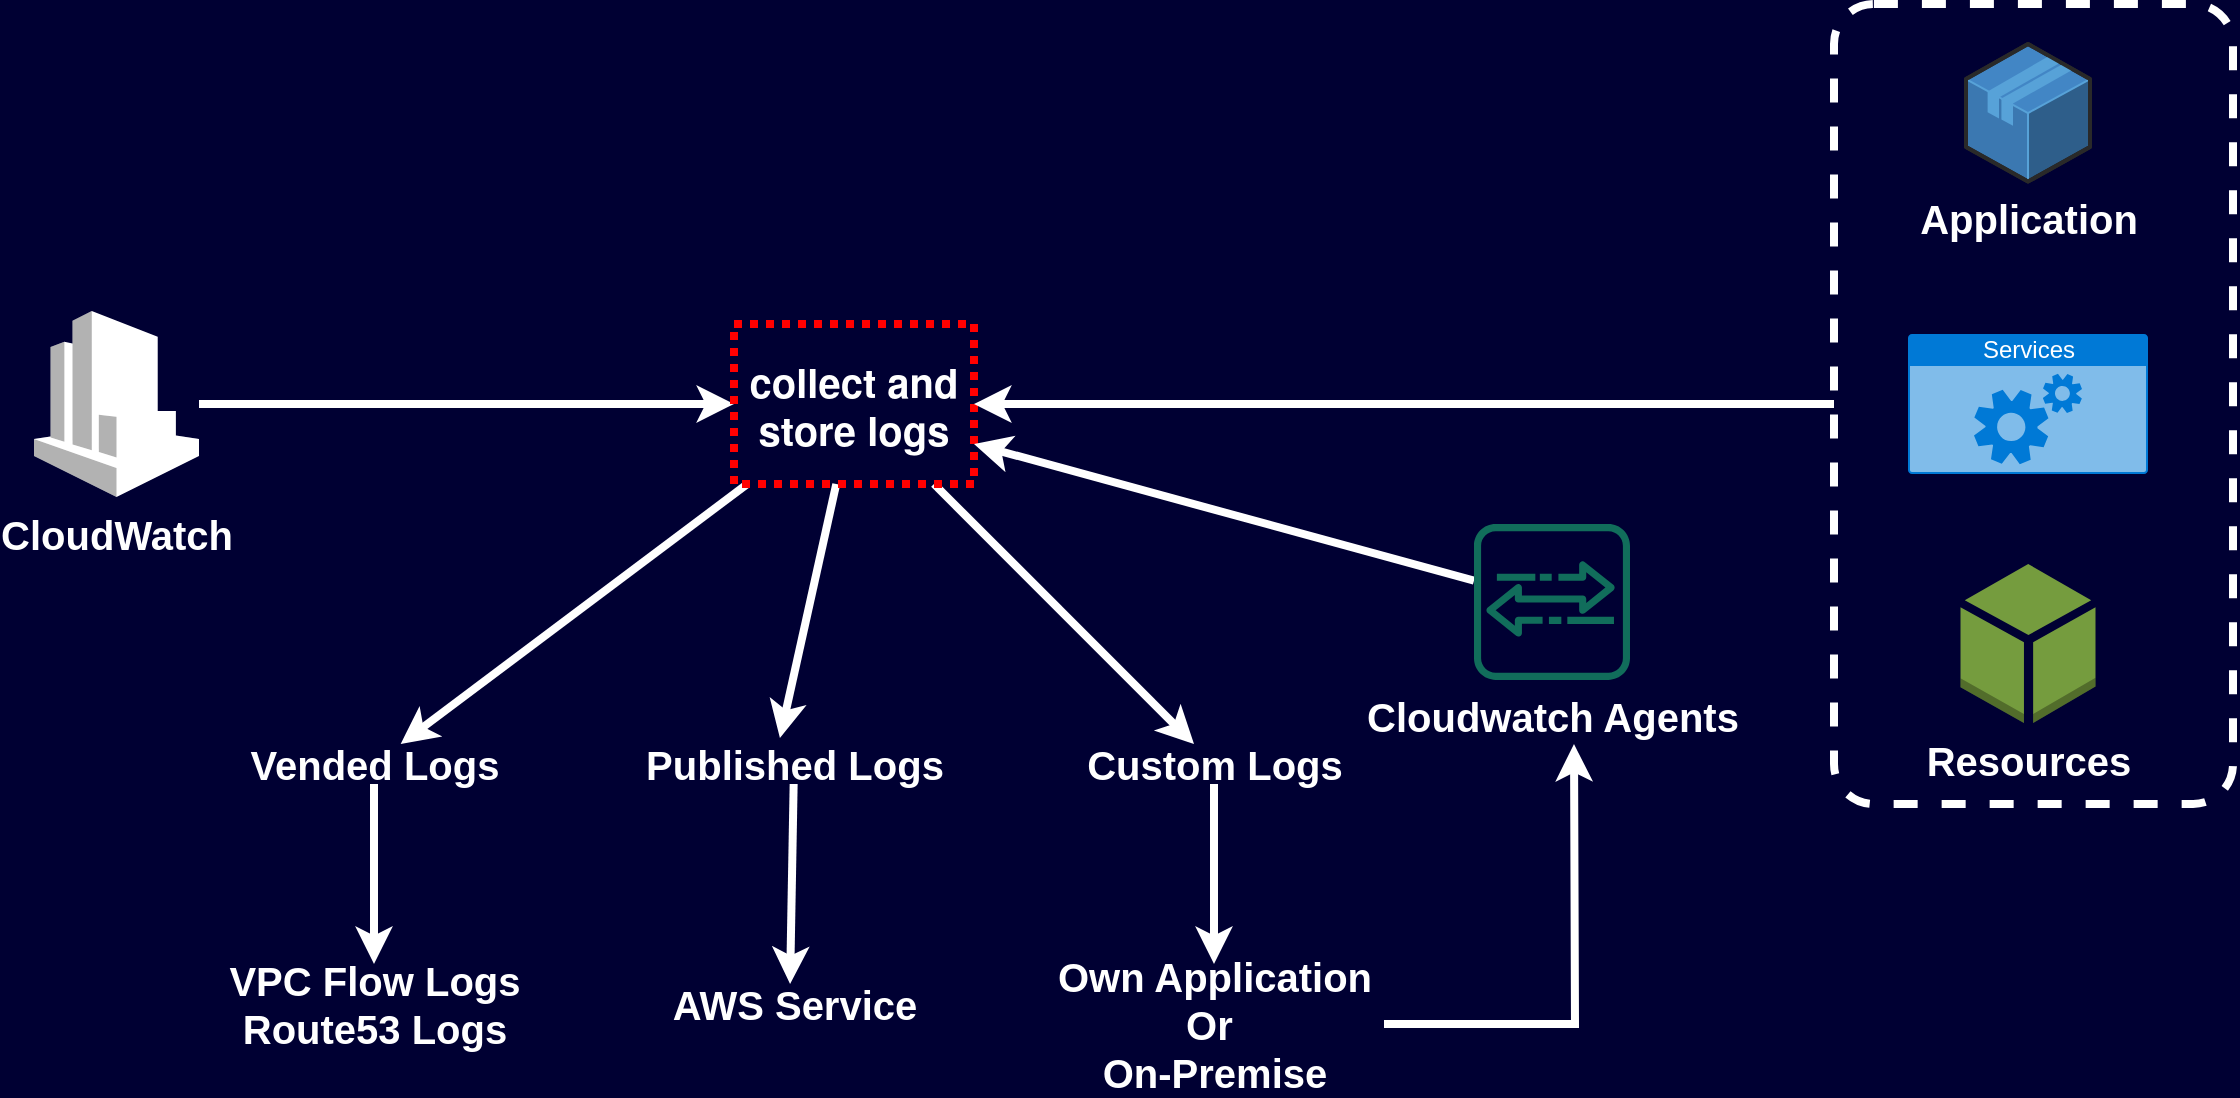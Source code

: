 <mxfile version="13.4.5" type="device"><diagram id="jFxtCewlWtaEEZhuQXZB" name="Page-1"><mxGraphModel dx="2007" dy="480" grid="1" gridSize="10" guides="1" tooltips="1" connect="1" arrows="1" fold="1" page="1" pageScale="1" pageWidth="1169" pageHeight="827" background="#000033" math="0" shadow="0"><root><mxCell id="0"/><mxCell id="1" parent="0"/><mxCell id="_i7c3uUwB3T-tSkqye8l-33" style="edgeStyle=none;rounded=0;orthogonalLoop=1;jettySize=auto;html=1;strokeColor=#FFFFFF;strokeWidth=4;" edge="1" parent="1" source="_i7c3uUwB3T-tSkqye8l-1" target="_i7c3uUwB3T-tSkqye8l-4"><mxGeometry relative="1" as="geometry"/></mxCell><mxCell id="_i7c3uUwB3T-tSkqye8l-1" value="&lt;font style=&quot;font-size: 20px&quot; color=&quot;#ffffff&quot;&gt;&lt;b&gt;CloudWatch&lt;/b&gt;&lt;/font&gt;" style="outlineConnect=0;dashed=0;verticalLabelPosition=bottom;verticalAlign=top;align=center;html=1;shape=mxgraph.aws3.cloudwatch;gradientColor=none;fillColor=#FFFFFF;" vertex="1" parent="1"><mxGeometry x="-470" y="393.5" width="82.5" height="93" as="geometry"/></mxCell><mxCell id="_i7c3uUwB3T-tSkqye8l-18" style="edgeStyle=none;rounded=0;orthogonalLoop=1;jettySize=auto;html=1;strokeColor=#FFFFFF;strokeWidth=4;" edge="1" parent="1" source="_i7c3uUwB3T-tSkqye8l-4" target="_i7c3uUwB3T-tSkqye8l-15"><mxGeometry relative="1" as="geometry"/></mxCell><mxCell id="_i7c3uUwB3T-tSkqye8l-19" style="edgeStyle=none;rounded=0;orthogonalLoop=1;jettySize=auto;html=1;entryX=0.456;entryY=-0.15;entryDx=0;entryDy=0;entryPerimeter=0;strokeColor=#FFFFFF;strokeWidth=4;" edge="1" parent="1" source="_i7c3uUwB3T-tSkqye8l-4" target="_i7c3uUwB3T-tSkqye8l-16"><mxGeometry relative="1" as="geometry"/></mxCell><mxCell id="_i7c3uUwB3T-tSkqye8l-20" style="edgeStyle=none;rounded=0;orthogonalLoop=1;jettySize=auto;html=1;strokeColor=#FFFFFF;strokeWidth=4;" edge="1" parent="1" source="_i7c3uUwB3T-tSkqye8l-4" target="_i7c3uUwB3T-tSkqye8l-17"><mxGeometry relative="1" as="geometry"/></mxCell><mxCell id="_i7c3uUwB3T-tSkqye8l-4" value="&lt;span style=&quot;font-family: &amp;#34;amazonember&amp;#34; , &amp;#34;helvetica neue&amp;#34; , &amp;#34;helvetica&amp;#34; , &amp;#34;arial&amp;#34; , sans-serif&quot;&gt;&lt;font color=&quot;#ffffff&quot; size=&quot;1&quot;&gt;&lt;b style=&quot;font-size: 20px&quot;&gt;collect and store logs&lt;/b&gt;&lt;/font&gt;&lt;/span&gt;" style="rounded=0;whiteSpace=wrap;html=1;fillColor=none;strokeColor=#FF0000;strokeWidth=4;dashed=1;dashPattern=1 1;" vertex="1" parent="1"><mxGeometry x="-120" y="400" width="120" height="80" as="geometry"/></mxCell><mxCell id="_i7c3uUwB3T-tSkqye8l-12" style="edgeStyle=orthogonalEdgeStyle;rounded=0;orthogonalLoop=1;jettySize=auto;html=1;entryX=1;entryY=0.5;entryDx=0;entryDy=0;strokeColor=#FFFFFF;strokeWidth=4;" edge="1" parent="1" source="_i7c3uUwB3T-tSkqye8l-5" target="_i7c3uUwB3T-tSkqye8l-4"><mxGeometry relative="1" as="geometry"/></mxCell><mxCell id="_i7c3uUwB3T-tSkqye8l-14" value="" style="group" vertex="1" connectable="0" parent="1"><mxGeometry x="430" y="240" width="199.5" height="400" as="geometry"/></mxCell><mxCell id="_i7c3uUwB3T-tSkqye8l-5" value="" style="rounded=1;arcSize=10;dashed=1;fillColor=none;gradientColor=none;strokeWidth=4;strokeColor=#FFFFFF;" vertex="1" parent="_i7c3uUwB3T-tSkqye8l-14"><mxGeometry width="199.5" height="400" as="geometry"/></mxCell><mxCell id="_i7c3uUwB3T-tSkqye8l-6" value="&lt;b&gt;&lt;font style=&quot;font-size: 20px&quot; color=&quot;#ffffff&quot;&gt;Application&lt;/font&gt;&lt;/b&gt;" style="verticalLabelPosition=bottom;html=1;verticalAlign=top;strokeWidth=1;align=center;outlineConnect=0;dashed=0;outlineConnect=0;shape=mxgraph.aws3d.application;fillColor=#4286c5;strokeColor=#57A2D8;aspect=fixed;" vertex="1" parent="_i7c3uUwB3T-tSkqye8l-14"><mxGeometry x="66" y="20" width="62" height="68.8" as="geometry"/></mxCell><mxCell id="_i7c3uUwB3T-tSkqye8l-7" value="Services" style="html=1;strokeColor=none;fillColor=#0079D6;labelPosition=center;verticalLabelPosition=middle;verticalAlign=top;align=center;fontSize=12;outlineConnect=0;spacingTop=-6;fontColor=#FFFFFF;shape=mxgraph.sitemap.services;dashed=1;" vertex="1" parent="_i7c3uUwB3T-tSkqye8l-14"><mxGeometry x="37" y="165" width="120" height="70" as="geometry"/></mxCell><mxCell id="_i7c3uUwB3T-tSkqye8l-9" value="&lt;b&gt;&lt;font color=&quot;#ffffff&quot; style=&quot;font-size: 20px&quot;&gt;Resources&lt;/font&gt;&lt;/b&gt;" style="outlineConnect=0;dashed=0;verticalLabelPosition=bottom;verticalAlign=top;align=center;html=1;shape=mxgraph.aws3.resources;fillColor=#759C3E;gradientColor=none;strokeColor=#FFFFFF;strokeWidth=4;" vertex="1" parent="_i7c3uUwB3T-tSkqye8l-14"><mxGeometry x="63.25" y="280" width="67.5" height="79.5" as="geometry"/></mxCell><mxCell id="_i7c3uUwB3T-tSkqye8l-22" style="edgeStyle=none;rounded=0;orthogonalLoop=1;jettySize=auto;html=1;strokeColor=#FFFFFF;strokeWidth=4;" edge="1" parent="1" source="_i7c3uUwB3T-tSkqye8l-15" target="_i7c3uUwB3T-tSkqye8l-21"><mxGeometry relative="1" as="geometry"/></mxCell><mxCell id="_i7c3uUwB3T-tSkqye8l-15" value="&lt;b&gt;&lt;font style=&quot;font-size: 20px&quot; color=&quot;#ffffff&quot;&gt;Vended Logs&lt;/font&gt;&lt;/b&gt;" style="text;html=1;resizable=0;autosize=1;align=center;verticalAlign=middle;points=[];fillColor=none;strokeColor=none;rounded=0;dashed=1;" vertex="1" parent="1"><mxGeometry x="-370" y="610" width="140" height="20" as="geometry"/></mxCell><mxCell id="_i7c3uUwB3T-tSkqye8l-24" style="edgeStyle=none;rounded=0;orthogonalLoop=1;jettySize=auto;html=1;entryX=0.486;entryY=0;entryDx=0;entryDy=0;entryPerimeter=0;strokeColor=#FFFFFF;strokeWidth=4;" edge="1" parent="1" source="_i7c3uUwB3T-tSkqye8l-16" target="_i7c3uUwB3T-tSkqye8l-23"><mxGeometry relative="1" as="geometry"/></mxCell><mxCell id="_i7c3uUwB3T-tSkqye8l-16" value="&lt;b&gt;&lt;font style=&quot;font-size: 20px&quot; color=&quot;#ffffff&quot;&gt;Published Logs&lt;/font&gt;&lt;/b&gt;" style="text;html=1;resizable=0;autosize=1;align=center;verticalAlign=middle;points=[];fillColor=none;strokeColor=none;rounded=0;dashed=1;" vertex="1" parent="1"><mxGeometry x="-170" y="610" width="160" height="20" as="geometry"/></mxCell><mxCell id="_i7c3uUwB3T-tSkqye8l-26" style="edgeStyle=none;rounded=0;orthogonalLoop=1;jettySize=auto;html=1;strokeColor=#FFFFFF;strokeWidth=4;" edge="1" parent="1" source="_i7c3uUwB3T-tSkqye8l-17" target="_i7c3uUwB3T-tSkqye8l-25"><mxGeometry relative="1" as="geometry"/></mxCell><mxCell id="_i7c3uUwB3T-tSkqye8l-17" value="&lt;font color=&quot;#ffffff&quot;&gt;&lt;span style=&quot;font-size: 20px&quot;&gt;&lt;b&gt;Custom Logs&lt;/b&gt;&lt;/span&gt;&lt;/font&gt;" style="text;html=1;resizable=0;autosize=1;align=center;verticalAlign=middle;points=[];fillColor=none;strokeColor=none;rounded=0;dashed=1;" vertex="1" parent="1"><mxGeometry x="50" y="610" width="140" height="20" as="geometry"/></mxCell><mxCell id="_i7c3uUwB3T-tSkqye8l-21" value="&lt;font color=&quot;#ffffff&quot;&gt;&lt;span style=&quot;font-size: 20px&quot;&gt;&lt;b&gt;VPC Flow Logs&lt;br&gt;Route53 Logs&lt;br&gt;&lt;/b&gt;&lt;/span&gt;&lt;/font&gt;" style="text;html=1;resizable=0;autosize=1;align=center;verticalAlign=middle;points=[];fillColor=none;strokeColor=none;rounded=0;dashed=1;" vertex="1" parent="1"><mxGeometry x="-380" y="720" width="160" height="40" as="geometry"/></mxCell><mxCell id="_i7c3uUwB3T-tSkqye8l-23" value="&lt;font color=&quot;#ffffff&quot;&gt;&lt;span style=&quot;font-size: 20px&quot;&gt;&lt;b&gt;AWS Service&lt;br&gt;&lt;/b&gt;&lt;/span&gt;&lt;/font&gt;" style="text;html=1;resizable=0;autosize=1;align=center;verticalAlign=middle;points=[];fillColor=none;strokeColor=none;rounded=0;dashed=1;" vertex="1" parent="1"><mxGeometry x="-160" y="730" width="140" height="20" as="geometry"/></mxCell><mxCell id="_i7c3uUwB3T-tSkqye8l-30" style="edgeStyle=orthogonalEdgeStyle;rounded=0;orthogonalLoop=1;jettySize=auto;html=1;strokeColor=#FFFFFF;strokeWidth=4;" edge="1" parent="1" source="_i7c3uUwB3T-tSkqye8l-25"><mxGeometry relative="1" as="geometry"><mxPoint x="300" y="610" as="targetPoint"/></mxGeometry></mxCell><mxCell id="_i7c3uUwB3T-tSkqye8l-25" value="&lt;font color=&quot;#ffffff&quot;&gt;&lt;span style=&quot;font-size: 20px&quot;&gt;&lt;b&gt;Own Application&lt;br&gt;Or&amp;nbsp;&lt;br&gt;On-Premise&lt;br&gt;&lt;/b&gt;&lt;/span&gt;&lt;/font&gt;" style="text;html=1;resizable=0;autosize=1;align=center;verticalAlign=middle;points=[];fillColor=none;strokeColor=none;rounded=0;dashed=1;" vertex="1" parent="1"><mxGeometry x="35" y="720" width="170" height="60" as="geometry"/></mxCell><mxCell id="_i7c3uUwB3T-tSkqye8l-32" style="rounded=0;orthogonalLoop=1;jettySize=auto;html=1;strokeColor=#FFFFFF;strokeWidth=4;entryX=1;entryY=0.75;entryDx=0;entryDy=0;" edge="1" parent="1" source="_i7c3uUwB3T-tSkqye8l-27" target="_i7c3uUwB3T-tSkqye8l-4"><mxGeometry relative="1" as="geometry"><mxPoint x="110" y="490" as="targetPoint"/></mxGeometry></mxCell><mxCell id="_i7c3uUwB3T-tSkqye8l-27" value="&lt;font style=&quot;font-size: 20px&quot; color=&quot;#ffffff&quot;&gt;&lt;b&gt;Cloudwatch Agents&lt;/b&gt;&lt;/font&gt;" style="outlineConnect=0;fontColor=#232F3E;gradientColor=none;fillColor=#116D5B;strokeColor=none;dashed=0;verticalLabelPosition=bottom;verticalAlign=top;align=center;html=1;fontSize=12;fontStyle=0;aspect=fixed;shape=mxgraph.aws4.agent2;" vertex="1" parent="1"><mxGeometry x="250" y="500" width="78" height="78" as="geometry"/></mxCell></root></mxGraphModel></diagram></mxfile>